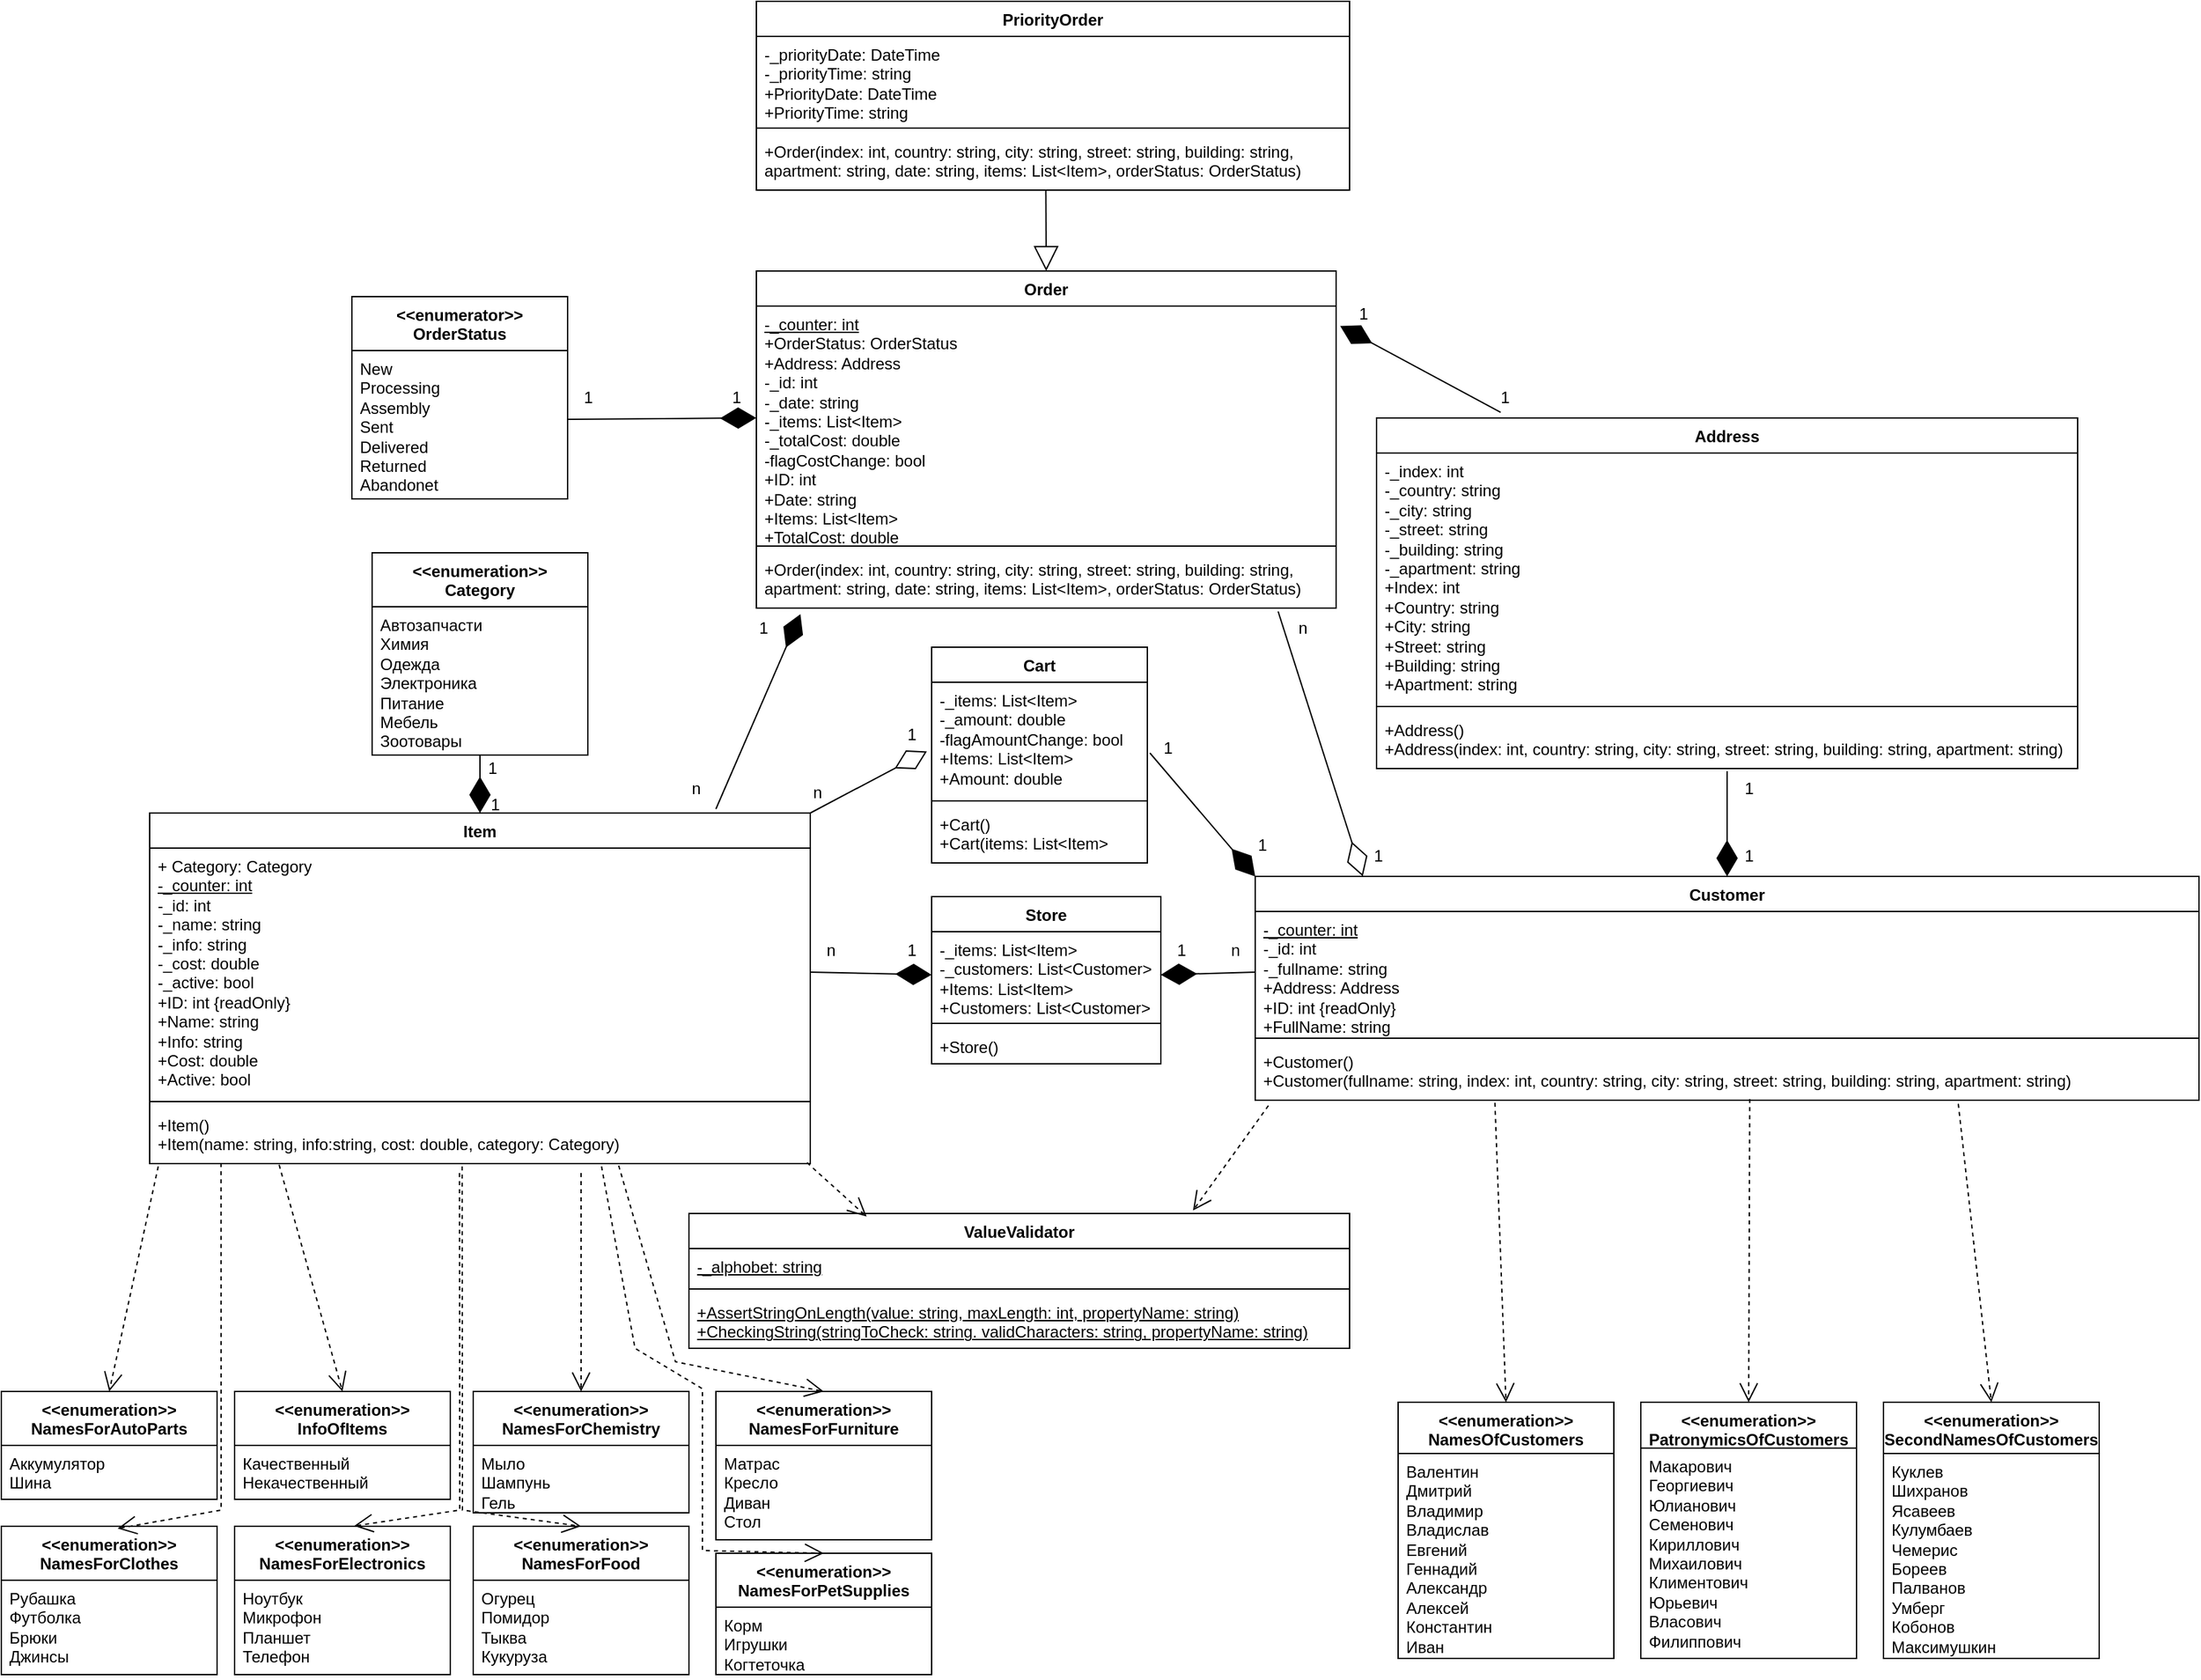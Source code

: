 <mxfile version="24.8.4">
  <diagram name="Страница — 1" id="Pnpjavwgu8jaHtfD7N36">
    <mxGraphModel dx="2520" dy="1382" grid="1" gridSize="10" guides="1" tooltips="1" connect="1" arrows="1" fold="1" page="1" pageScale="1" pageWidth="825" pageHeight="1300" math="0" shadow="0">
      <root>
        <mxCell id="0" />
        <mxCell id="1" parent="0" />
        <mxCell id="gDB7nwy7ESsKub3q5WBZ-1" value="Item" style="swimlane;fontStyle=1;align=center;verticalAlign=top;childLayout=stackLayout;horizontal=1;startSize=26;horizontalStack=0;resizeParent=1;resizeParentMax=0;resizeLast=0;collapsible=1;marginBottom=0;whiteSpace=wrap;html=1;" parent="1" vertex="1">
          <mxGeometry x="120" y="652" width="490" height="260" as="geometry" />
        </mxCell>
        <mxCell id="gDB7nwy7ESsKub3q5WBZ-2" value="+ Category: Category&lt;div&gt;&lt;u&gt;-_counter: int&lt;/u&gt;&lt;/div&gt;&lt;div&gt;-_id: int&lt;/div&gt;&lt;div&gt;-_name: string&lt;/div&gt;&lt;div&gt;-_info: string&lt;/div&gt;&lt;div&gt;-_cost: double&lt;/div&gt;&lt;div&gt;-_active: bool&lt;/div&gt;&lt;div&gt;+ID: int {readOnly}&lt;/div&gt;&lt;div&gt;+Name: string&lt;/div&gt;&lt;div&gt;+Info: string&lt;/div&gt;&lt;div&gt;+Cost: double&lt;/div&gt;&lt;div&gt;+Active: bool&lt;/div&gt;" style="text;strokeColor=none;fillColor=none;align=left;verticalAlign=top;spacingLeft=4;spacingRight=4;overflow=hidden;rotatable=0;points=[[0,0.5],[1,0.5]];portConstraint=eastwest;whiteSpace=wrap;html=1;" parent="gDB7nwy7ESsKub3q5WBZ-1" vertex="1">
          <mxGeometry y="26" width="490" height="184" as="geometry" />
        </mxCell>
        <mxCell id="gDB7nwy7ESsKub3q5WBZ-3" value="" style="line;strokeWidth=1;fillColor=none;align=left;verticalAlign=middle;spacingTop=-1;spacingLeft=3;spacingRight=3;rotatable=0;labelPosition=right;points=[];portConstraint=eastwest;strokeColor=inherit;" parent="gDB7nwy7ESsKub3q5WBZ-1" vertex="1">
          <mxGeometry y="210" width="490" height="8" as="geometry" />
        </mxCell>
        <mxCell id="gDB7nwy7ESsKub3q5WBZ-4" value="+Item()&lt;div&gt;+Item(name: string, info:string, cost: double, category: Category)&lt;/div&gt;" style="text;strokeColor=none;fillColor=none;align=left;verticalAlign=top;spacingLeft=4;spacingRight=4;overflow=hidden;rotatable=0;points=[[0,0.5],[1,0.5]];portConstraint=eastwest;whiteSpace=wrap;html=1;" parent="gDB7nwy7ESsKub3q5WBZ-1" vertex="1">
          <mxGeometry y="218" width="490" height="42" as="geometry" />
        </mxCell>
        <mxCell id="gDB7nwy7ESsKub3q5WBZ-10" value="Customer" style="swimlane;fontStyle=1;align=center;verticalAlign=top;childLayout=stackLayout;horizontal=1;startSize=26;horizontalStack=0;resizeParent=1;resizeParentMax=0;resizeLast=0;collapsible=1;marginBottom=0;whiteSpace=wrap;html=1;" parent="1" vertex="1">
          <mxGeometry x="940" y="699" width="700" height="166" as="geometry" />
        </mxCell>
        <mxCell id="gDB7nwy7ESsKub3q5WBZ-11" value="&lt;u&gt;-_counter: int&lt;/u&gt;&lt;div&gt;-_id: int&lt;/div&gt;&lt;div&gt;-_fullname: string&lt;/div&gt;&lt;div&gt;+Address: Address&lt;/div&gt;&lt;div&gt;+ID: int {readOnly}&lt;/div&gt;&lt;div&gt;+FullName: string&lt;/div&gt;" style="text;strokeColor=none;fillColor=none;align=left;verticalAlign=top;spacingLeft=4;spacingRight=4;overflow=hidden;rotatable=0;points=[[0,0.5],[1,0.5]];portConstraint=eastwest;whiteSpace=wrap;html=1;" parent="gDB7nwy7ESsKub3q5WBZ-10" vertex="1">
          <mxGeometry y="26" width="700" height="90" as="geometry" />
        </mxCell>
        <mxCell id="gDB7nwy7ESsKub3q5WBZ-12" value="" style="line;strokeWidth=1;fillColor=none;align=left;verticalAlign=middle;spacingTop=-1;spacingLeft=3;spacingRight=3;rotatable=0;labelPosition=right;points=[];portConstraint=eastwest;strokeColor=inherit;" parent="gDB7nwy7ESsKub3q5WBZ-10" vertex="1">
          <mxGeometry y="116" width="700" height="8" as="geometry" />
        </mxCell>
        <mxCell id="gDB7nwy7ESsKub3q5WBZ-13" value="+Customer()&lt;div&gt;+Customer(fullname: string, index: int, country: string, city: string, street: string, building: string, apartment: string)&lt;/div&gt;" style="text;strokeColor=none;fillColor=none;align=left;verticalAlign=top;spacingLeft=4;spacingRight=4;overflow=hidden;rotatable=0;points=[[0,0.5],[1,0.5]];portConstraint=eastwest;whiteSpace=wrap;html=1;" parent="gDB7nwy7ESsKub3q5WBZ-10" vertex="1">
          <mxGeometry y="124" width="700" height="42" as="geometry" />
        </mxCell>
        <mxCell id="gDB7nwy7ESsKub3q5WBZ-14" value="ValueValidator" style="swimlane;fontStyle=1;align=center;verticalAlign=top;childLayout=stackLayout;horizontal=1;startSize=26;horizontalStack=0;resizeParent=1;resizeParentMax=0;resizeLast=0;collapsible=1;marginBottom=0;whiteSpace=wrap;html=1;" parent="1" vertex="1">
          <mxGeometry x="520" y="949" width="490" height="100" as="geometry">
            <mxRectangle x="520" y="750" width="120" height="30" as="alternateBounds" />
          </mxGeometry>
        </mxCell>
        <mxCell id="gDB7nwy7ESsKub3q5WBZ-15" value="&lt;u&gt;-_alphobet: string&lt;/u&gt;" style="text;strokeColor=none;fillColor=none;align=left;verticalAlign=top;spacingLeft=4;spacingRight=4;overflow=hidden;rotatable=0;points=[[0,0.5],[1,0.5]];portConstraint=eastwest;whiteSpace=wrap;html=1;" parent="gDB7nwy7ESsKub3q5WBZ-14" vertex="1">
          <mxGeometry y="26" width="490" height="26" as="geometry" />
        </mxCell>
        <mxCell id="gDB7nwy7ESsKub3q5WBZ-16" value="" style="line;strokeWidth=1;fillColor=none;align=left;verticalAlign=middle;spacingTop=-1;spacingLeft=3;spacingRight=3;rotatable=0;labelPosition=right;points=[];portConstraint=eastwest;strokeColor=inherit;" parent="gDB7nwy7ESsKub3q5WBZ-14" vertex="1">
          <mxGeometry y="52" width="490" height="8" as="geometry" />
        </mxCell>
        <mxCell id="gDB7nwy7ESsKub3q5WBZ-17" value="&lt;u&gt;+AssertStringOnLength(value: string, maxLength: int, propertyName: string)&lt;/u&gt;&lt;div&gt;&lt;u&gt;+CheckingString(stringToCheck: string. validCharacters: string, propertyName: string)&lt;/u&gt;&lt;/div&gt;" style="text;strokeColor=none;fillColor=none;align=left;verticalAlign=top;spacingLeft=4;spacingRight=4;overflow=hidden;rotatable=0;points=[[0,0.5],[1,0.5]];portConstraint=eastwest;whiteSpace=wrap;html=1;" parent="gDB7nwy7ESsKub3q5WBZ-14" vertex="1">
          <mxGeometry y="60" width="490" height="40" as="geometry" />
        </mxCell>
        <mxCell id="x2ZW6m5DBQwnr-81MUE0-3" value="" style="edgeStyle=orthogonalEdgeStyle;rounded=0;orthogonalLoop=1;jettySize=auto;html=1;" parent="1" edge="1">
          <mxGeometry relative="1" as="geometry">
            <mxPoint x="175" y="1131.0" as="sourcePoint" />
            <mxPoint x="175" y="1131.0" as="targetPoint" />
          </mxGeometry>
        </mxCell>
        <mxCell id="x2ZW6m5DBQwnr-81MUE0-20" value="&amp;lt;&amp;lt;enumeration&amp;gt;&amp;gt;&lt;div&gt;Category&lt;/div&gt;" style="swimlane;fontStyle=1;align=center;verticalAlign=top;childLayout=stackLayout;horizontal=1;startSize=40;horizontalStack=0;resizeParent=1;resizeParentMax=0;resizeLast=0;collapsible=1;marginBottom=0;whiteSpace=wrap;html=1;" parent="1" vertex="1">
          <mxGeometry x="285" y="459" width="160" height="150" as="geometry">
            <mxRectangle x="390" y="920" width="140" height="40" as="alternateBounds" />
          </mxGeometry>
        </mxCell>
        <mxCell id="x2ZW6m5DBQwnr-81MUE0-21" value="&lt;div&gt;Автозапчасти&lt;/div&gt;&lt;div&gt;Химия&lt;/div&gt;&lt;div&gt;Одежда&lt;/div&gt;&lt;div&gt;Электроника&lt;/div&gt;&lt;div&gt;Питание&lt;/div&gt;&lt;div&gt;Мебель&lt;/div&gt;&lt;div&gt;Зоотовары&lt;/div&gt;" style="text;strokeColor=none;fillColor=none;align=left;verticalAlign=top;spacingLeft=4;spacingRight=4;overflow=hidden;rotatable=0;points=[[0,0.5],[1,0.5]];portConstraint=eastwest;whiteSpace=wrap;html=1;" parent="x2ZW6m5DBQwnr-81MUE0-20" vertex="1">
          <mxGeometry y="40" width="160" height="110" as="geometry" />
        </mxCell>
        <mxCell id="x2ZW6m5DBQwnr-81MUE0-25" value="Address" style="swimlane;fontStyle=1;align=center;verticalAlign=top;childLayout=stackLayout;horizontal=1;startSize=26;horizontalStack=0;resizeParent=1;resizeParentMax=0;resizeLast=0;collapsible=1;marginBottom=0;whiteSpace=wrap;html=1;" parent="1" vertex="1">
          <mxGeometry x="1030" y="359" width="520" height="260" as="geometry" />
        </mxCell>
        <mxCell id="x2ZW6m5DBQwnr-81MUE0-26" value="-_index: int&lt;div&gt;-_country: string&lt;/div&gt;&lt;div&gt;-_city: string&lt;/div&gt;&lt;div&gt;-_street: string&lt;/div&gt;&lt;div&gt;-_building: string&lt;/div&gt;&lt;div&gt;-_apartment: string&lt;/div&gt;&lt;div&gt;+Index: int&lt;/div&gt;&lt;div&gt;+Country: string&lt;/div&gt;&lt;div&gt;+City: string&lt;/div&gt;&lt;div&gt;+Street: string&lt;/div&gt;&lt;div&gt;+Building: string&lt;/div&gt;&lt;div&gt;+Apartment: string&lt;/div&gt;" style="text;strokeColor=none;fillColor=none;align=left;verticalAlign=top;spacingLeft=4;spacingRight=4;overflow=hidden;rotatable=0;points=[[0,0.5],[1,0.5]];portConstraint=eastwest;whiteSpace=wrap;html=1;" parent="x2ZW6m5DBQwnr-81MUE0-25" vertex="1">
          <mxGeometry y="26" width="520" height="184" as="geometry" />
        </mxCell>
        <mxCell id="x2ZW6m5DBQwnr-81MUE0-27" value="" style="line;strokeWidth=1;fillColor=none;align=left;verticalAlign=middle;spacingTop=-1;spacingLeft=3;spacingRight=3;rotatable=0;labelPosition=right;points=[];portConstraint=eastwest;strokeColor=inherit;" parent="x2ZW6m5DBQwnr-81MUE0-25" vertex="1">
          <mxGeometry y="210" width="520" height="8" as="geometry" />
        </mxCell>
        <mxCell id="x2ZW6m5DBQwnr-81MUE0-28" value="+Address()&lt;div&gt;+Address(index: int, country: string, city: string, street: string, building: string, apartment: string)&lt;/div&gt;" style="text;strokeColor=none;fillColor=none;align=left;verticalAlign=top;spacingLeft=4;spacingRight=4;overflow=hidden;rotatable=0;points=[[0,0.5],[1,0.5]];portConstraint=eastwest;whiteSpace=wrap;html=1;" parent="x2ZW6m5DBQwnr-81MUE0-25" vertex="1">
          <mxGeometry y="218" width="520" height="42" as="geometry" />
        </mxCell>
        <mxCell id="x2ZW6m5DBQwnr-81MUE0-30" value="" style="endArrow=diamondThin;endFill=1;endSize=24;html=1;rounded=0;entryX=0.5;entryY=0;entryDx=0;entryDy=0;" parent="1" target="gDB7nwy7ESsKub3q5WBZ-10" edge="1">
          <mxGeometry width="160" relative="1" as="geometry">
            <mxPoint x="1290" y="621" as="sourcePoint" />
            <mxPoint x="1410" y="659" as="targetPoint" />
          </mxGeometry>
        </mxCell>
        <mxCell id="x2ZW6m5DBQwnr-81MUE0-31" value="1" style="text;html=1;align=center;verticalAlign=middle;resizable=0;points=[];autosize=1;strokeColor=none;fillColor=none;" parent="1" vertex="1">
          <mxGeometry x="1291" y="669" width="30" height="30" as="geometry" />
        </mxCell>
        <mxCell id="x2ZW6m5DBQwnr-81MUE0-32" value="1" style="text;html=1;align=center;verticalAlign=middle;resizable=0;points=[];autosize=1;strokeColor=none;fillColor=none;" parent="1" vertex="1">
          <mxGeometry x="1291" y="619" width="30" height="30" as="geometry" />
        </mxCell>
        <mxCell id="x2ZW6m5DBQwnr-81MUE0-33" value="Store" style="swimlane;fontStyle=1;align=center;verticalAlign=top;childLayout=stackLayout;horizontal=1;startSize=26;horizontalStack=0;resizeParent=1;resizeParentMax=0;resizeLast=0;collapsible=1;marginBottom=0;whiteSpace=wrap;html=1;" parent="1" vertex="1">
          <mxGeometry x="700" y="714" width="170" height="124" as="geometry" />
        </mxCell>
        <mxCell id="x2ZW6m5DBQwnr-81MUE0-34" value="-_items: List&amp;lt;Item&amp;gt;&lt;div&gt;-_customers: List&amp;lt;Customer&amp;gt;&lt;/div&gt;&lt;div&gt;+Items: List&amp;lt;Item&amp;gt;&lt;/div&gt;&lt;div&gt;+Customers: List&amp;lt;Customer&amp;gt;&lt;/div&gt;" style="text;strokeColor=none;fillColor=none;align=left;verticalAlign=top;spacingLeft=4;spacingRight=4;overflow=hidden;rotatable=0;points=[[0,0.5],[1,0.5]];portConstraint=eastwest;whiteSpace=wrap;html=1;" parent="x2ZW6m5DBQwnr-81MUE0-33" vertex="1">
          <mxGeometry y="26" width="170" height="64" as="geometry" />
        </mxCell>
        <mxCell id="x2ZW6m5DBQwnr-81MUE0-35" value="" style="line;strokeWidth=1;fillColor=none;align=left;verticalAlign=middle;spacingTop=-1;spacingLeft=3;spacingRight=3;rotatable=0;labelPosition=right;points=[];portConstraint=eastwest;strokeColor=inherit;" parent="x2ZW6m5DBQwnr-81MUE0-33" vertex="1">
          <mxGeometry y="90" width="170" height="8" as="geometry" />
        </mxCell>
        <mxCell id="x2ZW6m5DBQwnr-81MUE0-36" value="+Store()" style="text;strokeColor=none;fillColor=none;align=left;verticalAlign=top;spacingLeft=4;spacingRight=4;overflow=hidden;rotatable=0;points=[[0,0.5],[1,0.5]];portConstraint=eastwest;whiteSpace=wrap;html=1;" parent="x2ZW6m5DBQwnr-81MUE0-33" vertex="1">
          <mxGeometry y="98" width="170" height="26" as="geometry" />
        </mxCell>
        <mxCell id="x2ZW6m5DBQwnr-81MUE0-37" value="" style="endArrow=diamondThin;endFill=1;endSize=24;html=1;rounded=0;entryX=0;entryY=0.5;entryDx=0;entryDy=0;exitX=1;exitY=0.5;exitDx=0;exitDy=0;" parent="1" source="gDB7nwy7ESsKub3q5WBZ-2" target="x2ZW6m5DBQwnr-81MUE0-34" edge="1">
          <mxGeometry width="160" relative="1" as="geometry">
            <mxPoint x="690" y="879" as="sourcePoint" />
            <mxPoint x="850" y="879" as="targetPoint" />
          </mxGeometry>
        </mxCell>
        <mxCell id="x2ZW6m5DBQwnr-81MUE0-38" value="" style="endArrow=diamondThin;endFill=1;endSize=24;html=1;rounded=0;entryX=1;entryY=0.5;entryDx=0;entryDy=0;exitX=0;exitY=0.5;exitDx=0;exitDy=0;" parent="1" source="gDB7nwy7ESsKub3q5WBZ-11" target="x2ZW6m5DBQwnr-81MUE0-34" edge="1">
          <mxGeometry width="160" relative="1" as="geometry">
            <mxPoint x="770" y="909" as="sourcePoint" />
            <mxPoint x="930" y="909" as="targetPoint" />
          </mxGeometry>
        </mxCell>
        <mxCell id="x2ZW6m5DBQwnr-81MUE0-39" value="1" style="text;html=1;align=center;verticalAlign=middle;resizable=0;points=[];autosize=1;strokeColor=none;fillColor=none;" parent="1" vertex="1">
          <mxGeometry x="670" y="739" width="30" height="30" as="geometry" />
        </mxCell>
        <mxCell id="x2ZW6m5DBQwnr-81MUE0-40" value="n" style="text;html=1;align=center;verticalAlign=middle;resizable=0;points=[];autosize=1;strokeColor=none;fillColor=none;" parent="1" vertex="1">
          <mxGeometry x="610" y="739" width="30" height="30" as="geometry" />
        </mxCell>
        <mxCell id="x2ZW6m5DBQwnr-81MUE0-41" value="1" style="text;html=1;align=center;verticalAlign=middle;resizable=0;points=[];autosize=1;strokeColor=none;fillColor=none;" parent="1" vertex="1">
          <mxGeometry x="870" y="739" width="30" height="30" as="geometry" />
        </mxCell>
        <mxCell id="x2ZW6m5DBQwnr-81MUE0-42" value="n" style="text;html=1;align=center;verticalAlign=middle;resizable=0;points=[];autosize=1;strokeColor=none;fillColor=none;" parent="1" vertex="1">
          <mxGeometry x="910" y="739" width="30" height="30" as="geometry" />
        </mxCell>
        <mxCell id="x2ZW6m5DBQwnr-81MUE0-43" value="" style="endArrow=diamondThin;endFill=1;endSize=24;html=1;rounded=0;entryX=0.5;entryY=0;entryDx=0;entryDy=0;" parent="1" target="gDB7nwy7ESsKub3q5WBZ-1" edge="1">
          <mxGeometry width="160" relative="1" as="geometry">
            <mxPoint x="365" y="609" as="sourcePoint" />
            <mxPoint x="450" y="639" as="targetPoint" />
          </mxGeometry>
        </mxCell>
        <mxCell id="x2ZW6m5DBQwnr-81MUE0-44" value="1" style="text;html=1;align=center;verticalAlign=middle;resizable=0;points=[];autosize=1;strokeColor=none;fillColor=none;" parent="1" vertex="1">
          <mxGeometry x="361" y="631" width="30" height="30" as="geometry" />
        </mxCell>
        <mxCell id="x2ZW6m5DBQwnr-81MUE0-45" value="1" style="text;html=1;align=center;verticalAlign=middle;resizable=0;points=[];autosize=1;strokeColor=none;fillColor=none;" parent="1" vertex="1">
          <mxGeometry x="359" y="604" width="30" height="30" as="geometry" />
        </mxCell>
        <mxCell id="x2ZW6m5DBQwnr-81MUE0-46" value="&amp;lt;&amp;lt;enumeration&amp;gt;&amp;gt;&lt;div&gt;InfoOfItems&lt;/div&gt;" style="swimlane;fontStyle=1;align=center;verticalAlign=top;childLayout=stackLayout;horizontal=1;startSize=40;horizontalStack=0;resizeParent=1;resizeParentMax=0;resizeLast=0;collapsible=1;marginBottom=0;whiteSpace=wrap;html=1;" parent="1" vertex="1">
          <mxGeometry x="183" y="1081" width="160" height="80" as="geometry" />
        </mxCell>
        <mxCell id="x2ZW6m5DBQwnr-81MUE0-47" value="Качественный&lt;div&gt;Некачественный&lt;/div&gt;" style="text;strokeColor=none;fillColor=none;align=left;verticalAlign=top;spacingLeft=4;spacingRight=4;overflow=hidden;rotatable=0;points=[[0,0.5],[1,0.5]];portConstraint=eastwest;whiteSpace=wrap;html=1;" parent="x2ZW6m5DBQwnr-81MUE0-46" vertex="1">
          <mxGeometry y="40" width="160" height="40" as="geometry" />
        </mxCell>
        <mxCell id="x2ZW6m5DBQwnr-81MUE0-51" value="&amp;lt;&amp;lt;enumeration&amp;gt;&amp;gt;&lt;div&gt;NamesForAutoParts&lt;/div&gt;" style="swimlane;fontStyle=1;align=center;verticalAlign=top;childLayout=stackLayout;horizontal=1;startSize=40;horizontalStack=0;resizeParent=1;resizeParentMax=0;resizeLast=0;collapsible=1;marginBottom=0;whiteSpace=wrap;html=1;" parent="1" vertex="1">
          <mxGeometry x="10" y="1081" width="160" height="80" as="geometry" />
        </mxCell>
        <mxCell id="x2ZW6m5DBQwnr-81MUE0-52" value="Аккумулятор&lt;div&gt;Шина&lt;/div&gt;" style="text;strokeColor=none;fillColor=none;align=left;verticalAlign=top;spacingLeft=4;spacingRight=4;overflow=hidden;rotatable=0;points=[[0,0.5],[1,0.5]];portConstraint=eastwest;whiteSpace=wrap;html=1;" parent="x2ZW6m5DBQwnr-81MUE0-51" vertex="1">
          <mxGeometry y="40" width="160" height="40" as="geometry" />
        </mxCell>
        <mxCell id="x2ZW6m5DBQwnr-81MUE0-57" value="&amp;lt;&amp;lt;enumeration&amp;gt;&amp;gt;&lt;div&gt;NamesForChemistry&lt;/div&gt;" style="swimlane;fontStyle=1;align=center;verticalAlign=top;childLayout=stackLayout;horizontal=1;startSize=40;horizontalStack=0;resizeParent=1;resizeParentMax=0;resizeLast=0;collapsible=1;marginBottom=0;whiteSpace=wrap;html=1;" parent="1" vertex="1">
          <mxGeometry x="360" y="1081" width="160" height="90" as="geometry" />
        </mxCell>
        <mxCell id="x2ZW6m5DBQwnr-81MUE0-58" value="Мыло&lt;div&gt;Шампунь&lt;/div&gt;&lt;div&gt;Гель&lt;/div&gt;" style="text;strokeColor=none;fillColor=none;align=left;verticalAlign=top;spacingLeft=4;spacingRight=4;overflow=hidden;rotatable=0;points=[[0,0.5],[1,0.5]];portConstraint=eastwest;whiteSpace=wrap;html=1;" parent="x2ZW6m5DBQwnr-81MUE0-57" vertex="1">
          <mxGeometry y="40" width="160" height="50" as="geometry" />
        </mxCell>
        <mxCell id="x2ZW6m5DBQwnr-81MUE0-59" value="&amp;lt;&amp;lt;enumeration&amp;gt;&amp;gt;&lt;div&gt;NamesForClothes&lt;/div&gt;" style="swimlane;fontStyle=1;align=center;verticalAlign=top;childLayout=stackLayout;horizontal=1;startSize=40;horizontalStack=0;resizeParent=1;resizeParentMax=0;resizeLast=0;collapsible=1;marginBottom=0;whiteSpace=wrap;html=1;" parent="1" vertex="1">
          <mxGeometry x="10" y="1181" width="160" height="110" as="geometry" />
        </mxCell>
        <mxCell id="x2ZW6m5DBQwnr-81MUE0-60" value="Рубашка&lt;div&gt;Футболка&lt;br&gt;&lt;div&gt;Брюки&lt;/div&gt;&lt;div&gt;Джинсы&lt;/div&gt;&lt;/div&gt;" style="text;strokeColor=none;fillColor=none;align=left;verticalAlign=top;spacingLeft=4;spacingRight=4;overflow=hidden;rotatable=0;points=[[0,0.5],[1,0.5]];portConstraint=eastwest;whiteSpace=wrap;html=1;" parent="x2ZW6m5DBQwnr-81MUE0-59" vertex="1">
          <mxGeometry y="40" width="160" height="70" as="geometry" />
        </mxCell>
        <mxCell id="x2ZW6m5DBQwnr-81MUE0-61" value="&amp;lt;&amp;lt;enumeration&amp;gt;&amp;gt;&lt;div&gt;NamesForElectronics&lt;/div&gt;" style="swimlane;fontStyle=1;align=center;verticalAlign=top;childLayout=stackLayout;horizontal=1;startSize=40;horizontalStack=0;resizeParent=1;resizeParentMax=0;resizeLast=0;collapsible=1;marginBottom=0;whiteSpace=wrap;html=1;" parent="1" vertex="1">
          <mxGeometry x="183" y="1181" width="160" height="110" as="geometry" />
        </mxCell>
        <mxCell id="x2ZW6m5DBQwnr-81MUE0-62" value="Ноутбук&lt;div&gt;Микрофон&lt;/div&gt;&lt;div&gt;Планшет&lt;/div&gt;&lt;div&gt;Телефон&lt;/div&gt;" style="text;strokeColor=none;fillColor=none;align=left;verticalAlign=top;spacingLeft=4;spacingRight=4;overflow=hidden;rotatable=0;points=[[0,0.5],[1,0.5]];portConstraint=eastwest;whiteSpace=wrap;html=1;" parent="x2ZW6m5DBQwnr-81MUE0-61" vertex="1">
          <mxGeometry y="40" width="160" height="70" as="geometry" />
        </mxCell>
        <mxCell id="x2ZW6m5DBQwnr-81MUE0-67" value="&amp;lt;&amp;lt;enumeration&amp;gt;&amp;gt;&lt;div&gt;NamesForFood&lt;/div&gt;" style="swimlane;fontStyle=1;align=center;verticalAlign=top;childLayout=stackLayout;horizontal=1;startSize=40;horizontalStack=0;resizeParent=1;resizeParentMax=0;resizeLast=0;collapsible=1;marginBottom=0;whiteSpace=wrap;html=1;" parent="1" vertex="1">
          <mxGeometry x="360" y="1181" width="160" height="110" as="geometry" />
        </mxCell>
        <mxCell id="x2ZW6m5DBQwnr-81MUE0-68" value="Огурец&lt;div&gt;Помидор&lt;/div&gt;&lt;div&gt;Тыква&lt;/div&gt;&lt;div&gt;Кукуруза&lt;/div&gt;" style="text;strokeColor=none;fillColor=none;align=left;verticalAlign=top;spacingLeft=4;spacingRight=4;overflow=hidden;rotatable=0;points=[[0,0.5],[1,0.5]];portConstraint=eastwest;whiteSpace=wrap;html=1;" parent="x2ZW6m5DBQwnr-81MUE0-67" vertex="1">
          <mxGeometry y="40" width="160" height="70" as="geometry" />
        </mxCell>
        <mxCell id="x2ZW6m5DBQwnr-81MUE0-69" value="&amp;lt;&amp;lt;enumeration&amp;gt;&amp;gt;&lt;div&gt;NamesForFurniture&lt;/div&gt;" style="swimlane;fontStyle=1;align=center;verticalAlign=top;childLayout=stackLayout;horizontal=1;startSize=40;horizontalStack=0;resizeParent=1;resizeParentMax=0;resizeLast=0;collapsible=1;marginBottom=0;whiteSpace=wrap;html=1;" parent="1" vertex="1">
          <mxGeometry x="540" y="1081" width="160" height="110" as="geometry" />
        </mxCell>
        <mxCell id="x2ZW6m5DBQwnr-81MUE0-70" value="Матрас&lt;div&gt;Кресло&lt;/div&gt;&lt;div&gt;Диван&lt;/div&gt;&lt;div&gt;Стол&lt;/div&gt;" style="text;strokeColor=none;fillColor=none;align=left;verticalAlign=top;spacingLeft=4;spacingRight=4;overflow=hidden;rotatable=0;points=[[0,0.5],[1,0.5]];portConstraint=eastwest;whiteSpace=wrap;html=1;" parent="x2ZW6m5DBQwnr-81MUE0-69" vertex="1">
          <mxGeometry y="40" width="160" height="70" as="geometry" />
        </mxCell>
        <mxCell id="x2ZW6m5DBQwnr-81MUE0-71" value="&amp;lt;&amp;lt;enumeration&amp;gt;&amp;gt;&lt;div&gt;NamesForPetSupplies&lt;/div&gt;" style="swimlane;fontStyle=1;align=center;verticalAlign=top;childLayout=stackLayout;horizontal=1;startSize=40;horizontalStack=0;resizeParent=1;resizeParentMax=0;resizeLast=0;collapsible=1;marginBottom=0;whiteSpace=wrap;html=1;" parent="1" vertex="1">
          <mxGeometry x="540" y="1201" width="160" height="90" as="geometry" />
        </mxCell>
        <mxCell id="x2ZW6m5DBQwnr-81MUE0-72" value="Корм&lt;div&gt;Игрушки&lt;/div&gt;&lt;div&gt;Когтеточка&lt;/div&gt;" style="text;strokeColor=none;fillColor=none;align=left;verticalAlign=top;spacingLeft=4;spacingRight=4;overflow=hidden;rotatable=0;points=[[0,0.5],[1,0.5]];portConstraint=eastwest;whiteSpace=wrap;html=1;" parent="x2ZW6m5DBQwnr-81MUE0-71" vertex="1">
          <mxGeometry y="40" width="160" height="50" as="geometry" />
        </mxCell>
        <mxCell id="x2ZW6m5DBQwnr-81MUE0-80" value="&amp;lt;&amp;lt;enumeration&amp;gt;&amp;gt;&lt;div&gt;NamesOfCustomers&lt;/div&gt;" style="swimlane;fontStyle=1;align=center;verticalAlign=top;childLayout=stackLayout;horizontal=1;startSize=38;horizontalStack=0;resizeParent=1;resizeParentMax=0;resizeLast=0;collapsible=1;marginBottom=0;whiteSpace=wrap;html=1;" parent="1" vertex="1">
          <mxGeometry x="1046" y="1089" width="160" height="190" as="geometry" />
        </mxCell>
        <mxCell id="x2ZW6m5DBQwnr-81MUE0-81" value="Валентин&lt;div&gt;Дмитрий&lt;/div&gt;&lt;div&gt;Владимир&lt;/div&gt;&lt;div&gt;Владислав&lt;/div&gt;&lt;div&gt;Евгений&lt;/div&gt;&lt;div&gt;Геннадий&lt;/div&gt;&lt;div&gt;Александр&lt;/div&gt;&lt;div&gt;Алексей&lt;/div&gt;&lt;div&gt;Константин&lt;/div&gt;&lt;div&gt;Иван&lt;/div&gt;" style="text;strokeColor=none;fillColor=none;align=left;verticalAlign=top;spacingLeft=4;spacingRight=4;overflow=hidden;rotatable=0;points=[[0,0.5],[1,0.5]];portConstraint=eastwest;whiteSpace=wrap;html=1;" parent="x2ZW6m5DBQwnr-81MUE0-80" vertex="1">
          <mxGeometry y="38" width="160" height="152" as="geometry" />
        </mxCell>
        <mxCell id="x2ZW6m5DBQwnr-81MUE0-84" value="&amp;lt;&amp;lt;enumeration&amp;gt;&amp;gt;&lt;div&gt;PatronymicsOfCustomers&lt;/div&gt;" style="swimlane;fontStyle=1;align=center;verticalAlign=top;childLayout=stackLayout;horizontal=1;startSize=34;horizontalStack=0;resizeParent=1;resizeParentMax=0;resizeLast=0;collapsible=1;marginBottom=0;whiteSpace=wrap;html=1;" parent="1" vertex="1">
          <mxGeometry x="1226" y="1089" width="160" height="190" as="geometry" />
        </mxCell>
        <mxCell id="x2ZW6m5DBQwnr-81MUE0-85" value="Макарович&lt;div&gt;Георгиевич&lt;/div&gt;&lt;div&gt;Юлианович&lt;/div&gt;&lt;div&gt;Семенович&lt;/div&gt;&lt;div&gt;Кириллович&lt;/div&gt;&lt;div&gt;Михаилович&lt;/div&gt;&lt;div&gt;Климентович&lt;/div&gt;&lt;div&gt;Юрьевич&lt;/div&gt;&lt;div&gt;Власович&lt;/div&gt;&lt;div&gt;Филиппович&lt;/div&gt;" style="text;strokeColor=none;fillColor=none;align=left;verticalAlign=top;spacingLeft=4;spacingRight=4;overflow=hidden;rotatable=0;points=[[0,0.5],[1,0.5]];portConstraint=eastwest;whiteSpace=wrap;html=1;" parent="x2ZW6m5DBQwnr-81MUE0-84" vertex="1">
          <mxGeometry y="34" width="160" height="156" as="geometry" />
        </mxCell>
        <mxCell id="x2ZW6m5DBQwnr-81MUE0-86" value="&amp;lt;&amp;lt;enumeration&amp;gt;&amp;gt;&lt;div&gt;SecondNamesOfCustomers&lt;/div&gt;" style="swimlane;fontStyle=1;align=center;verticalAlign=top;childLayout=stackLayout;horizontal=1;startSize=38;horizontalStack=0;resizeParent=1;resizeParentMax=0;resizeLast=0;collapsible=1;marginBottom=0;whiteSpace=wrap;html=1;" parent="1" vertex="1">
          <mxGeometry x="1406" y="1089" width="160" height="190" as="geometry" />
        </mxCell>
        <mxCell id="x2ZW6m5DBQwnr-81MUE0-87" value="Куклев&lt;div&gt;Шихранов&lt;/div&gt;&lt;div&gt;Ясавеев&lt;/div&gt;&lt;div&gt;Кулумбаев&lt;/div&gt;&lt;div&gt;Чемерис&lt;/div&gt;&lt;div&gt;Бореев&lt;/div&gt;&lt;div&gt;Палванов&lt;/div&gt;&lt;div&gt;Умберг&lt;/div&gt;&lt;div&gt;Кобонов&lt;/div&gt;&lt;div&gt;Максимушкин&lt;/div&gt;" style="text;strokeColor=none;fillColor=none;align=left;verticalAlign=top;spacingLeft=4;spacingRight=4;overflow=hidden;rotatable=0;points=[[0,0.5],[1,0.5]];portConstraint=eastwest;whiteSpace=wrap;html=1;" parent="x2ZW6m5DBQwnr-81MUE0-86" vertex="1">
          <mxGeometry y="38" width="160" height="152" as="geometry" />
        </mxCell>
        <mxCell id="x2ZW6m5DBQwnr-81MUE0-90" value="" style="endArrow=open;endSize=12;dashed=1;html=1;rounded=0;entryX=0.5;entryY=0;entryDx=0;entryDy=0;exitX=0.745;exitY=1.065;exitDx=0;exitDy=0;exitPerimeter=0;" parent="1" source="gDB7nwy7ESsKub3q5WBZ-13" target="x2ZW6m5DBQwnr-81MUE0-86" edge="1">
          <mxGeometry width="160" relative="1" as="geometry">
            <mxPoint x="1440" y="899" as="sourcePoint" />
            <mxPoint x="1360" y="1059" as="targetPoint" />
            <mxPoint as="offset" />
          </mxGeometry>
        </mxCell>
        <mxCell id="4exrZDZuvI7Ryyr3zXt3-1" value="&amp;lt;&amp;lt;enumerator&amp;gt;&amp;gt;&lt;div&gt;OrderStatus&lt;/div&gt;" style="swimlane;fontStyle=1;align=center;verticalAlign=top;childLayout=stackLayout;horizontal=1;startSize=40;horizontalStack=0;resizeParent=1;resizeParentMax=0;resizeLast=0;collapsible=1;marginBottom=0;whiteSpace=wrap;html=1;" parent="1" vertex="1">
          <mxGeometry x="270" y="269" width="160" height="150" as="geometry" />
        </mxCell>
        <mxCell id="4exrZDZuvI7Ryyr3zXt3-2" value="New&lt;div&gt;Processing&lt;/div&gt;&lt;div&gt;Assembly&lt;/div&gt;&lt;div&gt;Sent&lt;/div&gt;&lt;div&gt;Delivered&lt;/div&gt;&lt;div&gt;Returned&lt;/div&gt;&lt;div&gt;Abandonet&lt;/div&gt;" style="text;strokeColor=none;fillColor=none;align=left;verticalAlign=top;spacingLeft=4;spacingRight=4;overflow=hidden;rotatable=0;points=[[0,0.5],[1,0.5]];portConstraint=eastwest;whiteSpace=wrap;html=1;" parent="4exrZDZuvI7Ryyr3zXt3-1" vertex="1">
          <mxGeometry y="40" width="160" height="110" as="geometry" />
        </mxCell>
        <mxCell id="4exrZDZuvI7Ryyr3zXt3-5" value="Order" style="swimlane;fontStyle=1;align=center;verticalAlign=top;childLayout=stackLayout;horizontal=1;startSize=26;horizontalStack=0;resizeParent=1;resizeParentMax=0;resizeLast=0;collapsible=1;marginBottom=0;whiteSpace=wrap;html=1;" parent="1" vertex="1">
          <mxGeometry x="570" y="250" width="430" height="250" as="geometry" />
        </mxCell>
        <mxCell id="4exrZDZuvI7Ryyr3zXt3-6" value="&lt;u&gt;-_counter: int&lt;/u&gt;&lt;div&gt;+OrderStatus: OrderStatus&lt;/div&gt;&lt;div&gt;+Address: Address&lt;/div&gt;&lt;div&gt;-_id: int&lt;/div&gt;&lt;div&gt;-_date: string&lt;/div&gt;&lt;div&gt;-_items: List&amp;lt;Item&amp;gt;&lt;/div&gt;&lt;div&gt;-_totalCost: double&lt;/div&gt;&lt;div&gt;-flagCostChange: bool&lt;/div&gt;&lt;div&gt;+ID: int&lt;/div&gt;&lt;div&gt;+Date: string&lt;/div&gt;&lt;div&gt;+Items: List&amp;lt;Item&amp;gt;&lt;/div&gt;&lt;div&gt;+TotalCost: double&lt;/div&gt;" style="text;strokeColor=none;fillColor=none;align=left;verticalAlign=top;spacingLeft=4;spacingRight=4;overflow=hidden;rotatable=0;points=[[0,0.5],[1,0.5]];portConstraint=eastwest;whiteSpace=wrap;html=1;" parent="4exrZDZuvI7Ryyr3zXt3-5" vertex="1">
          <mxGeometry y="26" width="430" height="174" as="geometry" />
        </mxCell>
        <mxCell id="4exrZDZuvI7Ryyr3zXt3-7" value="" style="line;strokeWidth=1;fillColor=none;align=left;verticalAlign=middle;spacingTop=-1;spacingLeft=3;spacingRight=3;rotatable=0;labelPosition=right;points=[];portConstraint=eastwest;strokeColor=inherit;" parent="4exrZDZuvI7Ryyr3zXt3-5" vertex="1">
          <mxGeometry y="200" width="430" height="8" as="geometry" />
        </mxCell>
        <mxCell id="4exrZDZuvI7Ryyr3zXt3-8" value="+Order(index: int, country: string, city: string, street: string, building: string, apartment: string, date: string, items: List&amp;lt;Item&amp;gt;, orderStatus: OrderStatus)" style="text;strokeColor=none;fillColor=none;align=left;verticalAlign=top;spacingLeft=4;spacingRight=4;overflow=hidden;rotatable=0;points=[[0,0.5],[1,0.5]];portConstraint=eastwest;whiteSpace=wrap;html=1;" parent="4exrZDZuvI7Ryyr3zXt3-5" vertex="1">
          <mxGeometry y="208" width="430" height="42" as="geometry" />
        </mxCell>
        <mxCell id="4exrZDZuvI7Ryyr3zXt3-9" value="" style="endArrow=diamondThin;endFill=1;endSize=24;html=1;rounded=0;entryX=0;entryY=0.5;entryDx=0;entryDy=0;exitX=1;exitY=0.5;exitDx=0;exitDy=0;" parent="1" edge="1">
          <mxGeometry width="160" relative="1" as="geometry">
            <mxPoint x="430" y="360" as="sourcePoint" />
            <mxPoint x="570" y="359" as="targetPoint" />
          </mxGeometry>
        </mxCell>
        <mxCell id="4exrZDZuvI7Ryyr3zXt3-10" value="1" style="text;html=1;align=center;verticalAlign=middle;resizable=0;points=[];autosize=1;strokeColor=none;fillColor=none;" parent="1" vertex="1">
          <mxGeometry x="540" y="329" width="30" height="30" as="geometry" />
        </mxCell>
        <mxCell id="4exrZDZuvI7Ryyr3zXt3-11" value="1" style="text;html=1;align=center;verticalAlign=middle;resizable=0;points=[];autosize=1;strokeColor=none;fillColor=none;" parent="1" vertex="1">
          <mxGeometry x="430" y="329" width="30" height="30" as="geometry" />
        </mxCell>
        <mxCell id="4exrZDZuvI7Ryyr3zXt3-12" value="" style="endArrow=diamondThin;endFill=0;endSize=24;html=1;rounded=0;entryX=0.114;entryY=0;entryDx=0;entryDy=0;entryPerimeter=0;exitX=0.9;exitY=1.06;exitDx=0;exitDy=0;exitPerimeter=0;" parent="1" source="4exrZDZuvI7Ryyr3zXt3-8" target="gDB7nwy7ESsKub3q5WBZ-10" edge="1">
          <mxGeometry width="160" relative="1" as="geometry">
            <mxPoint x="990" y="569" as="sourcePoint" />
            <mxPoint x="880" y="669" as="targetPoint" />
            <Array as="points" />
          </mxGeometry>
        </mxCell>
        <mxCell id="4exrZDZuvI7Ryyr3zXt3-13" value="1" style="text;html=1;align=center;verticalAlign=middle;resizable=0;points=[];autosize=1;strokeColor=none;fillColor=none;" parent="1" vertex="1">
          <mxGeometry x="1016" y="669" width="30" height="30" as="geometry" />
        </mxCell>
        <mxCell id="4exrZDZuvI7Ryyr3zXt3-14" value="n" style="text;html=1;align=center;verticalAlign=middle;resizable=0;points=[];autosize=1;strokeColor=none;fillColor=none;" parent="1" vertex="1">
          <mxGeometry x="960" y="500" width="30" height="30" as="geometry" />
        </mxCell>
        <mxCell id="4exrZDZuvI7Ryyr3zXt3-20" value="Cart" style="swimlane;fontStyle=1;align=center;verticalAlign=top;childLayout=stackLayout;horizontal=1;startSize=26;horizontalStack=0;resizeParent=1;resizeParentMax=0;resizeLast=0;collapsible=1;marginBottom=0;whiteSpace=wrap;html=1;" parent="1" vertex="1">
          <mxGeometry x="700" y="529" width="160" height="160" as="geometry" />
        </mxCell>
        <mxCell id="4exrZDZuvI7Ryyr3zXt3-21" value="-_items: List&amp;lt;Item&amp;gt;&lt;div&gt;-_amount: double&lt;/div&gt;&lt;div&gt;-flagAmountChange: bool&lt;/div&gt;&lt;div&gt;+Items: List&amp;lt;Item&amp;gt;&lt;/div&gt;&lt;div&gt;+Amount: double&lt;/div&gt;" style="text;strokeColor=none;fillColor=none;align=left;verticalAlign=top;spacingLeft=4;spacingRight=4;overflow=hidden;rotatable=0;points=[[0,0.5],[1,0.5]];portConstraint=eastwest;whiteSpace=wrap;html=1;" parent="4exrZDZuvI7Ryyr3zXt3-20" vertex="1">
          <mxGeometry y="26" width="160" height="84" as="geometry" />
        </mxCell>
        <mxCell id="4exrZDZuvI7Ryyr3zXt3-22" value="" style="line;strokeWidth=1;fillColor=none;align=left;verticalAlign=middle;spacingTop=-1;spacingLeft=3;spacingRight=3;rotatable=0;labelPosition=right;points=[];portConstraint=eastwest;strokeColor=inherit;" parent="4exrZDZuvI7Ryyr3zXt3-20" vertex="1">
          <mxGeometry y="110" width="160" height="8" as="geometry" />
        </mxCell>
        <mxCell id="4exrZDZuvI7Ryyr3zXt3-23" value="+Cart()&lt;div&gt;+Cart(items: List&amp;lt;Item&amp;gt;&lt;/div&gt;" style="text;strokeColor=none;fillColor=none;align=left;verticalAlign=top;spacingLeft=4;spacingRight=4;overflow=hidden;rotatable=0;points=[[0,0.5],[1,0.5]];portConstraint=eastwest;whiteSpace=wrap;html=1;" parent="4exrZDZuvI7Ryyr3zXt3-20" vertex="1">
          <mxGeometry y="118" width="160" height="42" as="geometry" />
        </mxCell>
        <mxCell id="4exrZDZuvI7Ryyr3zXt3-26" value="" style="endArrow=diamondThin;endFill=1;endSize=24;html=1;rounded=0;entryX=0;entryY=0;entryDx=0;entryDy=0;exitX=1.012;exitY=0.625;exitDx=0;exitDy=0;exitPerimeter=0;" parent="1" source="4exrZDZuvI7Ryyr3zXt3-21" target="gDB7nwy7ESsKub3q5WBZ-10" edge="1">
          <mxGeometry width="160" relative="1" as="geometry">
            <mxPoint x="880" y="609" as="sourcePoint" />
            <mxPoint x="1040" y="609" as="targetPoint" />
          </mxGeometry>
        </mxCell>
        <mxCell id="4exrZDZuvI7Ryyr3zXt3-27" value="1" style="text;html=1;align=center;verticalAlign=middle;resizable=0;points=[];autosize=1;strokeColor=none;fillColor=none;" parent="1" vertex="1">
          <mxGeometry x="860" y="589" width="30" height="30" as="geometry" />
        </mxCell>
        <mxCell id="4exrZDZuvI7Ryyr3zXt3-30" value="1" style="text;html=1;align=center;verticalAlign=middle;resizable=0;points=[];autosize=1;strokeColor=none;fillColor=none;" parent="1" vertex="1">
          <mxGeometry x="930" y="661" width="30" height="30" as="geometry" />
        </mxCell>
        <mxCell id="4exrZDZuvI7Ryyr3zXt3-31" value="" style="endArrow=diamondThin;endFill=0;endSize=24;html=1;rounded=0;entryX=-0.022;entryY=0.61;entryDx=0;entryDy=0;entryPerimeter=0;exitX=1;exitY=0;exitDx=0;exitDy=0;" parent="1" source="gDB7nwy7ESsKub3q5WBZ-1" target="4exrZDZuvI7Ryyr3zXt3-21" edge="1">
          <mxGeometry width="160" relative="1" as="geometry">
            <mxPoint x="570" y="649" as="sourcePoint" />
            <mxPoint x="730" y="649" as="targetPoint" />
          </mxGeometry>
        </mxCell>
        <mxCell id="4exrZDZuvI7Ryyr3zXt3-32" value="n" style="text;html=1;align=center;verticalAlign=middle;resizable=0;points=[];autosize=1;strokeColor=none;fillColor=none;" parent="1" vertex="1">
          <mxGeometry x="600" y="622" width="30" height="30" as="geometry" />
        </mxCell>
        <mxCell id="4exrZDZuvI7Ryyr3zXt3-33" value="1" style="text;html=1;align=center;verticalAlign=middle;resizable=0;points=[];autosize=1;strokeColor=none;fillColor=none;" parent="1" vertex="1">
          <mxGeometry x="670" y="579" width="30" height="30" as="geometry" />
        </mxCell>
        <mxCell id="4exrZDZuvI7Ryyr3zXt3-34" value="" style="endArrow=diamondThin;endFill=1;endSize=24;html=1;rounded=0;entryX=0.076;entryY=1.107;entryDx=0;entryDy=0;entryPerimeter=0;" parent="1" target="4exrZDZuvI7Ryyr3zXt3-8" edge="1">
          <mxGeometry width="160" relative="1" as="geometry">
            <mxPoint x="540" y="649" as="sourcePoint" />
            <mxPoint x="660" y="579" as="targetPoint" />
          </mxGeometry>
        </mxCell>
        <mxCell id="4exrZDZuvI7Ryyr3zXt3-35" value="1" style="text;html=1;align=center;verticalAlign=middle;resizable=0;points=[];autosize=1;strokeColor=none;fillColor=none;" parent="1" vertex="1">
          <mxGeometry x="560" y="500" width="30" height="30" as="geometry" />
        </mxCell>
        <mxCell id="4exrZDZuvI7Ryyr3zXt3-36" value="n" style="text;html=1;align=center;verticalAlign=middle;resizable=0;points=[];autosize=1;strokeColor=none;fillColor=none;" parent="1" vertex="1">
          <mxGeometry x="510" y="619" width="30" height="30" as="geometry" />
        </mxCell>
        <mxCell id="4exrZDZuvI7Ryyr3zXt3-37" value="" style="endArrow=diamondThin;endFill=1;endSize=24;html=1;rounded=0;entryX=1.007;entryY=0.085;entryDx=0;entryDy=0;entryPerimeter=0;exitX=0.177;exitY=-0.016;exitDx=0;exitDy=0;exitPerimeter=0;" parent="1" source="x2ZW6m5DBQwnr-81MUE0-25" target="4exrZDZuvI7Ryyr3zXt3-6" edge="1">
          <mxGeometry width="160" relative="1" as="geometry">
            <mxPoint x="1140" y="329" as="sourcePoint" />
            <mxPoint x="1300" y="329" as="targetPoint" />
          </mxGeometry>
        </mxCell>
        <mxCell id="4exrZDZuvI7Ryyr3zXt3-38" value="1" style="text;html=1;align=center;verticalAlign=middle;resizable=0;points=[];autosize=1;strokeColor=none;fillColor=none;" parent="1" vertex="1">
          <mxGeometry x="1005" y="267" width="30" height="30" as="geometry" />
        </mxCell>
        <mxCell id="4exrZDZuvI7Ryyr3zXt3-39" value="1" style="text;html=1;align=center;verticalAlign=middle;resizable=0;points=[];autosize=1;strokeColor=none;fillColor=none;" parent="1" vertex="1">
          <mxGeometry x="1110" y="329" width="30" height="30" as="geometry" />
        </mxCell>
        <mxCell id="UiS83PjQYig-AAICUWql-1" value="" style="endArrow=open;endSize=12;dashed=1;html=1;rounded=0;exitX=0.013;exitY=1.051;exitDx=0;exitDy=0;exitPerimeter=0;entryX=0.5;entryY=0;entryDx=0;entryDy=0;" edge="1" parent="1" source="gDB7nwy7ESsKub3q5WBZ-4" target="x2ZW6m5DBQwnr-81MUE0-51">
          <mxGeometry width="160" relative="1" as="geometry">
            <mxPoint x="80" y="979" as="sourcePoint" />
            <mxPoint x="90" y="1079" as="targetPoint" />
          </mxGeometry>
        </mxCell>
        <mxCell id="UiS83PjQYig-AAICUWql-2" value="" style="endArrow=open;endSize=12;dashed=1;html=1;rounded=0;exitX=0.108;exitY=0.992;exitDx=0;exitDy=0;exitPerimeter=0;entryX=0.539;entryY=0.015;entryDx=0;entryDy=0;entryPerimeter=0;" edge="1" parent="1" source="gDB7nwy7ESsKub3q5WBZ-4" target="x2ZW6m5DBQwnr-81MUE0-59">
          <mxGeometry width="160" relative="1" as="geometry">
            <mxPoint x="90" y="989" as="sourcePoint" />
            <mxPoint x="250" y="989" as="targetPoint" />
            <Array as="points">
              <mxPoint x="173" y="1169" />
            </Array>
          </mxGeometry>
        </mxCell>
        <mxCell id="UiS83PjQYig-AAICUWql-3" value="" style="endArrow=open;endSize=12;dashed=1;html=1;rounded=0;exitX=0.196;exitY=1.022;exitDx=0;exitDy=0;exitPerimeter=0;entryX=0.5;entryY=0;entryDx=0;entryDy=0;" edge="1" parent="1" source="gDB7nwy7ESsKub3q5WBZ-4" target="x2ZW6m5DBQwnr-81MUE0-46">
          <mxGeometry width="160" relative="1" as="geometry">
            <mxPoint x="100" y="999" as="sourcePoint" />
            <mxPoint x="260" y="999" as="targetPoint" />
          </mxGeometry>
        </mxCell>
        <mxCell id="UiS83PjQYig-AAICUWql-4" value="" style="endArrow=open;endSize=12;dashed=1;html=1;rounded=0;exitX=0.469;exitY=1.167;exitDx=0;exitDy=0;exitPerimeter=0;entryX=0.554;entryY=-0.002;entryDx=0;entryDy=0;entryPerimeter=0;" edge="1" parent="1" source="gDB7nwy7ESsKub3q5WBZ-4" target="x2ZW6m5DBQwnr-81MUE0-61">
          <mxGeometry width="160" relative="1" as="geometry">
            <mxPoint x="110" y="1009" as="sourcePoint" />
            <mxPoint x="270" y="1009" as="targetPoint" />
            <Array as="points">
              <mxPoint x="350" y="1169" />
            </Array>
          </mxGeometry>
        </mxCell>
        <mxCell id="UiS83PjQYig-AAICUWql-5" value="" style="endArrow=open;endSize=12;dashed=1;html=1;rounded=0;exitX=0.653;exitY=1.167;exitDx=0;exitDy=0;exitPerimeter=0;entryX=0.5;entryY=0;entryDx=0;entryDy=0;" edge="1" parent="1" source="gDB7nwy7ESsKub3q5WBZ-4" target="x2ZW6m5DBQwnr-81MUE0-57">
          <mxGeometry width="160" relative="1" as="geometry">
            <mxPoint x="120" y="1019" as="sourcePoint" />
            <mxPoint x="280" y="1019" as="targetPoint" />
          </mxGeometry>
        </mxCell>
        <mxCell id="UiS83PjQYig-AAICUWql-6" value="" style="endArrow=open;endSize=12;dashed=1;html=1;rounded=0;exitX=0.473;exitY=1.051;exitDx=0;exitDy=0;exitPerimeter=0;entryX=0.5;entryY=0;entryDx=0;entryDy=0;" edge="1" parent="1" source="gDB7nwy7ESsKub3q5WBZ-4" target="x2ZW6m5DBQwnr-81MUE0-67">
          <mxGeometry width="160" relative="1" as="geometry">
            <mxPoint x="130" y="1029" as="sourcePoint" />
            <mxPoint x="290" y="1029" as="targetPoint" />
            <Array as="points">
              <mxPoint x="352" y="1169" />
            </Array>
          </mxGeometry>
        </mxCell>
        <mxCell id="UiS83PjQYig-AAICUWql-7" value="" style="endArrow=open;endSize=12;dashed=1;html=1;rounded=0;exitX=0.71;exitY=1.036;exitDx=0;exitDy=0;exitPerimeter=0;entryX=0.5;entryY=0;entryDx=0;entryDy=0;" edge="1" parent="1" source="gDB7nwy7ESsKub3q5WBZ-4" target="x2ZW6m5DBQwnr-81MUE0-69">
          <mxGeometry width="160" relative="1" as="geometry">
            <mxPoint x="140" y="1039" as="sourcePoint" />
            <mxPoint x="300" y="1039" as="targetPoint" />
            <Array as="points">
              <mxPoint x="510" y="1059" />
            </Array>
          </mxGeometry>
        </mxCell>
        <mxCell id="UiS83PjQYig-AAICUWql-8" value="" style="endArrow=open;endSize=12;dashed=1;html=1;rounded=0;exitX=0.684;exitY=1.051;exitDx=0;exitDy=0;exitPerimeter=0;" edge="1" parent="1" source="gDB7nwy7ESsKub3q5WBZ-4">
          <mxGeometry width="160" relative="1" as="geometry">
            <mxPoint x="150" y="1049" as="sourcePoint" />
            <mxPoint x="620" y="1201" as="targetPoint" />
            <Array as="points">
              <mxPoint x="480" y="1049" />
              <mxPoint x="530" y="1079" />
              <mxPoint x="530" y="1199" />
            </Array>
          </mxGeometry>
        </mxCell>
        <mxCell id="UiS83PjQYig-AAICUWql-9" value="" style="endArrow=open;endSize=12;dashed=1;html=1;rounded=0;entryX=0.269;entryY=0.023;entryDx=0;entryDy=0;entryPerimeter=0;exitX=0.995;exitY=0.983;exitDx=0;exitDy=0;exitPerimeter=0;" edge="1" parent="1" source="gDB7nwy7ESsKub3q5WBZ-4" target="gDB7nwy7ESsKub3q5WBZ-14">
          <mxGeometry width="160" relative="1" as="geometry">
            <mxPoint x="610" y="919" as="sourcePoint" />
            <mxPoint x="790" y="919" as="targetPoint" />
          </mxGeometry>
        </mxCell>
        <mxCell id="UiS83PjQYig-AAICUWql-10" value="" style="endArrow=open;endSize=12;dashed=1;html=1;rounded=0;exitX=0.014;exitY=1.095;exitDx=0;exitDy=0;exitPerimeter=0;entryX=0.763;entryY=-0.022;entryDx=0;entryDy=0;entryPerimeter=0;" edge="1" parent="1" source="gDB7nwy7ESsKub3q5WBZ-13" target="gDB7nwy7ESsKub3q5WBZ-14">
          <mxGeometry width="160" relative="1" as="geometry">
            <mxPoint x="640" y="929" as="sourcePoint" />
            <mxPoint x="800" y="929" as="targetPoint" />
          </mxGeometry>
        </mxCell>
        <mxCell id="UiS83PjQYig-AAICUWql-11" value="" style="endArrow=open;endSize=12;dashed=1;html=1;rounded=0;exitX=0.524;exitY=0.98;exitDx=0;exitDy=0;exitPerimeter=0;entryX=0.5;entryY=0;entryDx=0;entryDy=0;" edge="1" parent="1" source="gDB7nwy7ESsKub3q5WBZ-13" target="x2ZW6m5DBQwnr-81MUE0-84">
          <mxGeometry width="160" relative="1" as="geometry">
            <mxPoint x="1161" y="949" as="sourcePoint" />
            <mxPoint x="1321" y="949" as="targetPoint" />
          </mxGeometry>
        </mxCell>
        <mxCell id="UiS83PjQYig-AAICUWql-12" value="" style="endArrow=open;endSize=12;dashed=1;html=1;rounded=0;exitX=0.254;exitY=1.044;exitDx=0;exitDy=0;exitPerimeter=0;entryX=0.5;entryY=0;entryDx=0;entryDy=0;" edge="1" parent="1" source="gDB7nwy7ESsKub3q5WBZ-13" target="x2ZW6m5DBQwnr-81MUE0-80">
          <mxGeometry width="160" relative="1" as="geometry">
            <mxPoint x="1171" y="959" as="sourcePoint" />
            <mxPoint x="1331" y="959" as="targetPoint" />
          </mxGeometry>
        </mxCell>
        <mxCell id="UiS83PjQYig-AAICUWql-26" value="PriorityOrder" style="swimlane;fontStyle=1;align=center;verticalAlign=top;childLayout=stackLayout;horizontal=1;startSize=26;horizontalStack=0;resizeParent=1;resizeParentMax=0;resizeLast=0;collapsible=1;marginBottom=0;whiteSpace=wrap;html=1;" vertex="1" parent="1">
          <mxGeometry x="570" y="50" width="440" height="140" as="geometry" />
        </mxCell>
        <mxCell id="UiS83PjQYig-AAICUWql-27" value="-_priorityDate: DateTime&lt;div&gt;-_priorityTime: string&lt;/div&gt;&lt;div&gt;+PriorityDate: DateTime&lt;/div&gt;&lt;div&gt;+PriorityTime: string&lt;/div&gt;" style="text;strokeColor=none;fillColor=none;align=left;verticalAlign=top;spacingLeft=4;spacingRight=4;overflow=hidden;rotatable=0;points=[[0,0.5],[1,0.5]];portConstraint=eastwest;whiteSpace=wrap;html=1;" vertex="1" parent="UiS83PjQYig-AAICUWql-26">
          <mxGeometry y="26" width="440" height="64" as="geometry" />
        </mxCell>
        <mxCell id="UiS83PjQYig-AAICUWql-28" value="" style="line;strokeWidth=1;fillColor=none;align=left;verticalAlign=middle;spacingTop=-1;spacingLeft=3;spacingRight=3;rotatable=0;labelPosition=right;points=[];portConstraint=eastwest;strokeColor=inherit;" vertex="1" parent="UiS83PjQYig-AAICUWql-26">
          <mxGeometry y="90" width="440" height="8" as="geometry" />
        </mxCell>
        <mxCell id="UiS83PjQYig-AAICUWql-29" value="+Order(index: int, country: string, city: string, street: string, building: string, apartment: string, date: string, items: List&amp;lt;Item&amp;gt;, orderStatus: OrderStatus)" style="text;strokeColor=none;fillColor=none;align=left;verticalAlign=top;spacingLeft=4;spacingRight=4;overflow=hidden;rotatable=0;points=[[0,0.5],[1,0.5]];portConstraint=eastwest;whiteSpace=wrap;html=1;" vertex="1" parent="UiS83PjQYig-AAICUWql-26">
          <mxGeometry y="98" width="440" height="42" as="geometry" />
        </mxCell>
        <mxCell id="UiS83PjQYig-AAICUWql-30" value="" style="endArrow=block;endSize=16;endFill=0;html=1;rounded=0;entryX=0.5;entryY=0;entryDx=0;entryDy=0;exitX=0.488;exitY=1.01;exitDx=0;exitDy=0;exitPerimeter=0;" edge="1" parent="1" source="UiS83PjQYig-AAICUWql-29" target="4exrZDZuvI7Ryyr3zXt3-5">
          <mxGeometry width="160" relative="1" as="geometry">
            <mxPoint x="800" y="210" as="sourcePoint" />
            <mxPoint x="940" y="210" as="targetPoint" />
          </mxGeometry>
        </mxCell>
      </root>
    </mxGraphModel>
  </diagram>
</mxfile>
